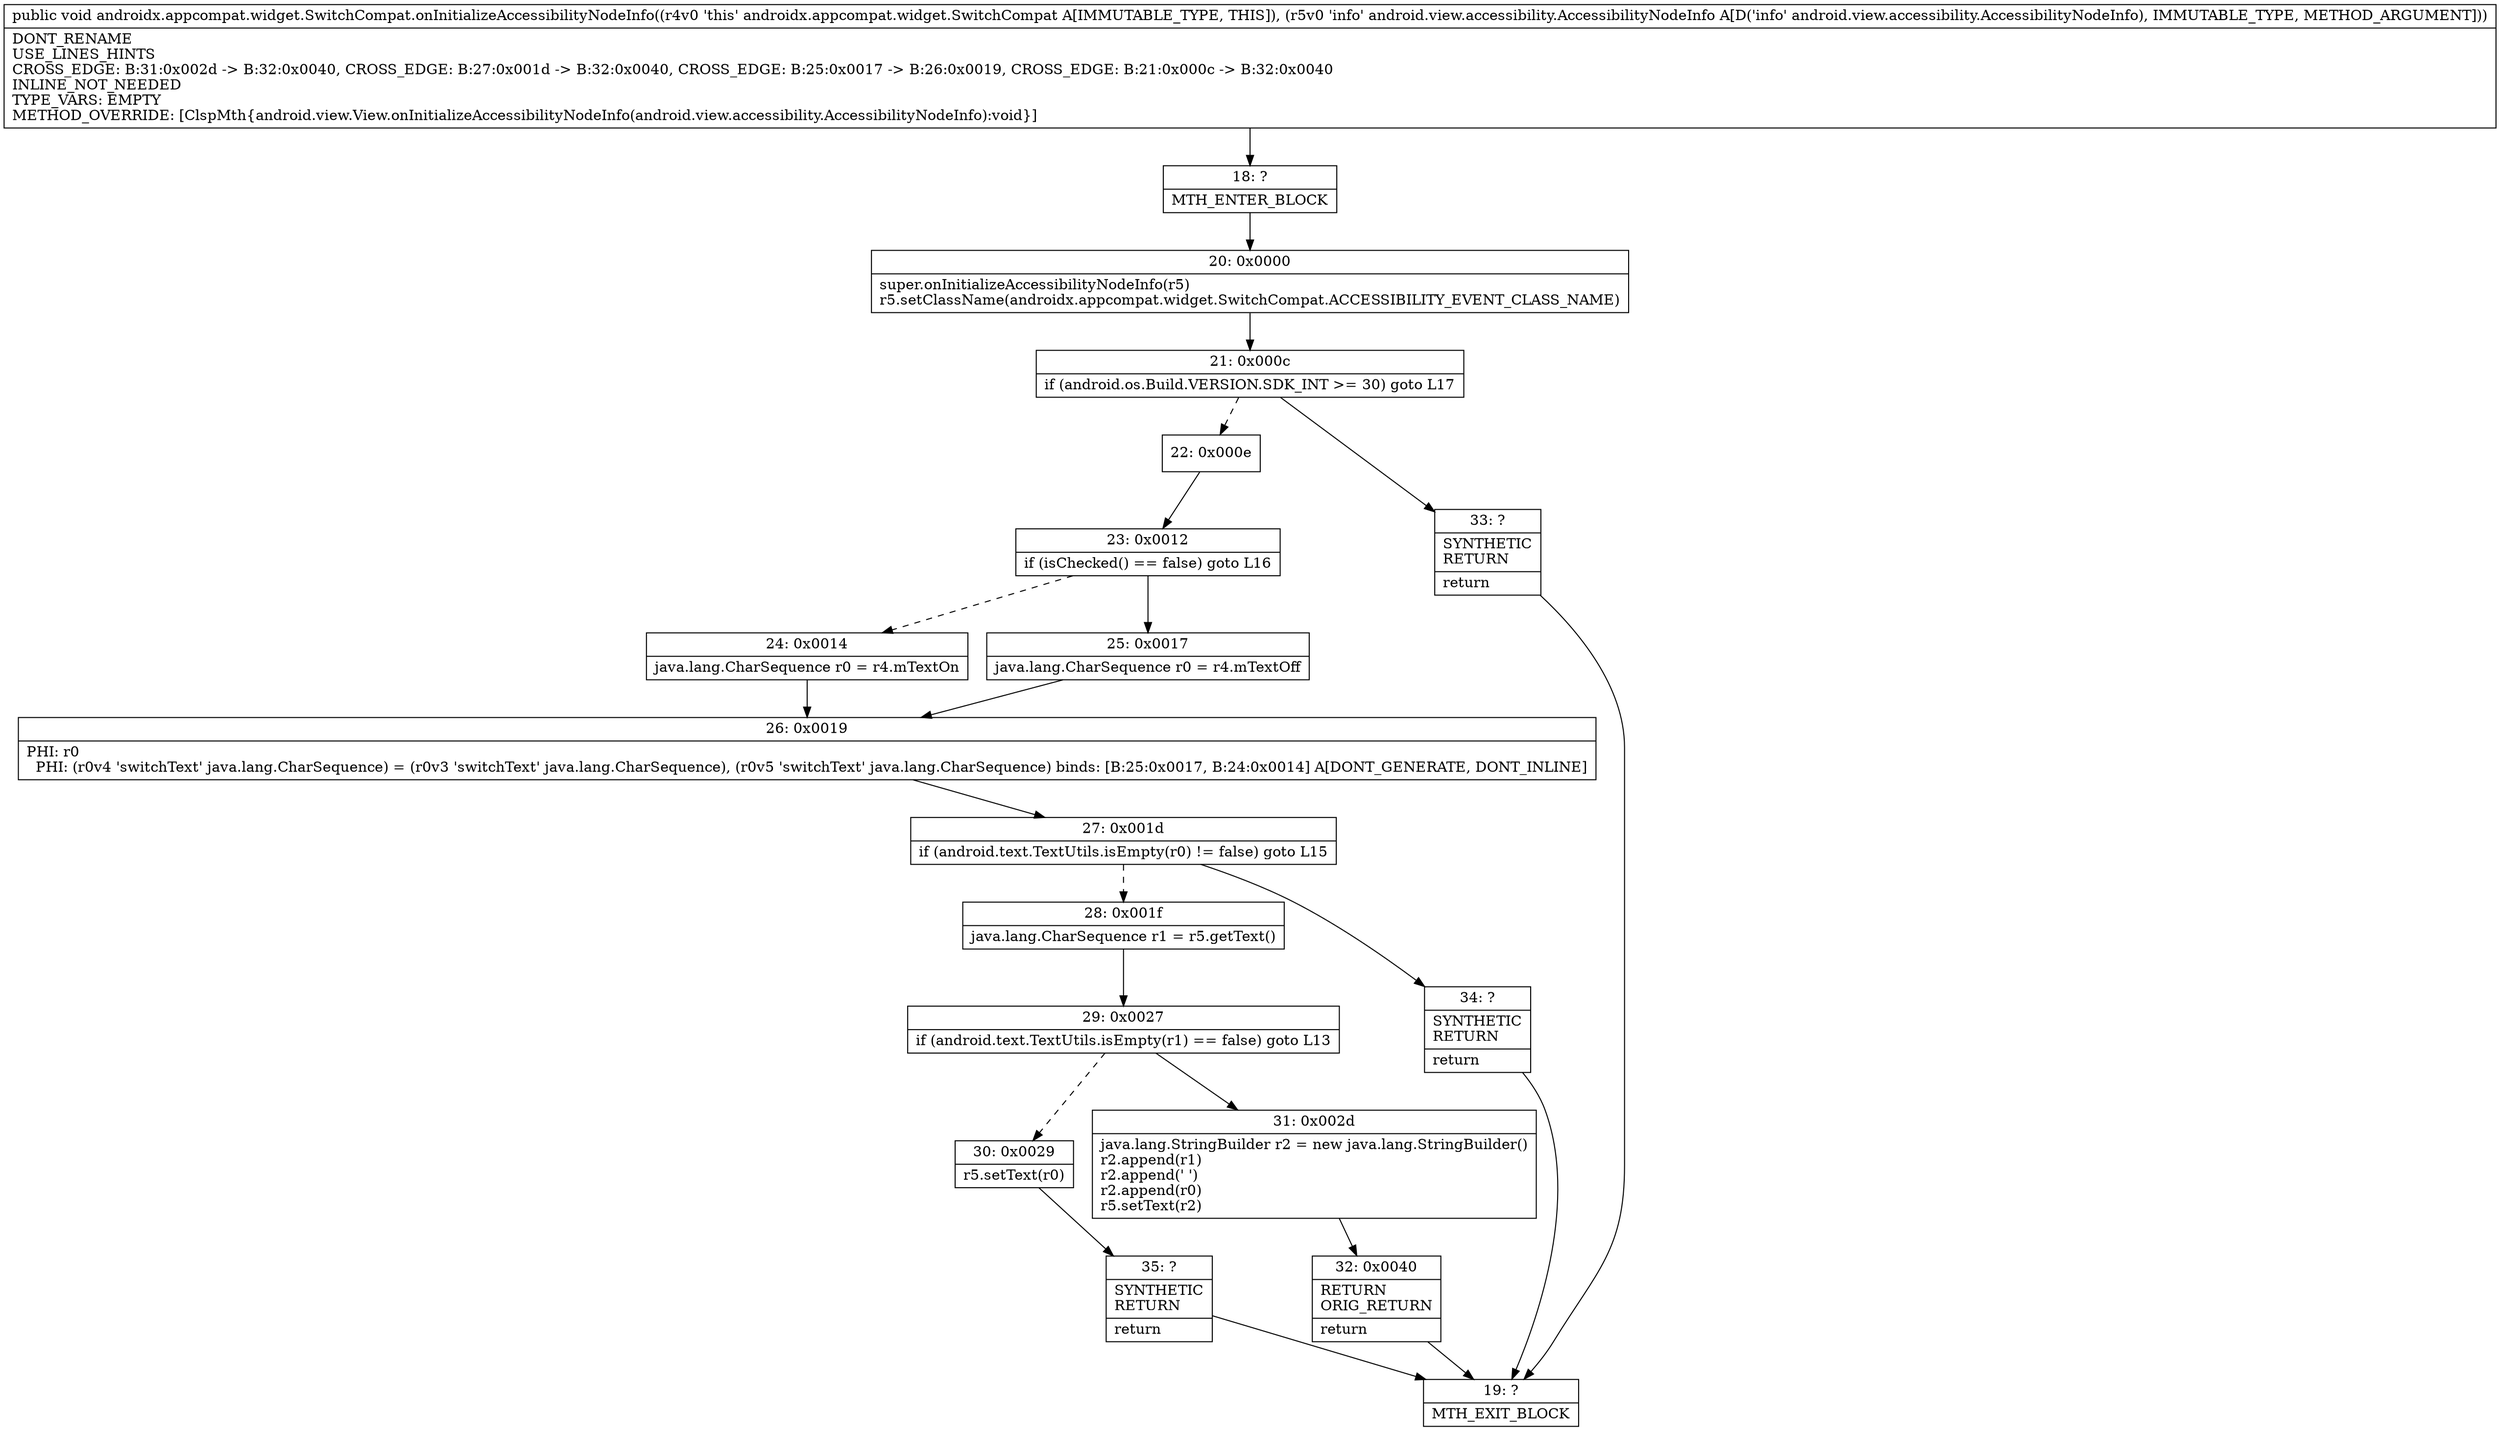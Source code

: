 digraph "CFG forandroidx.appcompat.widget.SwitchCompat.onInitializeAccessibilityNodeInfo(Landroid\/view\/accessibility\/AccessibilityNodeInfo;)V" {
Node_18 [shape=record,label="{18\:\ ?|MTH_ENTER_BLOCK\l}"];
Node_20 [shape=record,label="{20\:\ 0x0000|super.onInitializeAccessibilityNodeInfo(r5)\lr5.setClassName(androidx.appcompat.widget.SwitchCompat.ACCESSIBILITY_EVENT_CLASS_NAME)\l}"];
Node_21 [shape=record,label="{21\:\ 0x000c|if (android.os.Build.VERSION.SDK_INT \>= 30) goto L17\l}"];
Node_22 [shape=record,label="{22\:\ 0x000e}"];
Node_23 [shape=record,label="{23\:\ 0x0012|if (isChecked() == false) goto L16\l}"];
Node_24 [shape=record,label="{24\:\ 0x0014|java.lang.CharSequence r0 = r4.mTextOn\l}"];
Node_26 [shape=record,label="{26\:\ 0x0019|PHI: r0 \l  PHI: (r0v4 'switchText' java.lang.CharSequence) = (r0v3 'switchText' java.lang.CharSequence), (r0v5 'switchText' java.lang.CharSequence) binds: [B:25:0x0017, B:24:0x0014] A[DONT_GENERATE, DONT_INLINE]\l}"];
Node_27 [shape=record,label="{27\:\ 0x001d|if (android.text.TextUtils.isEmpty(r0) != false) goto L15\l}"];
Node_28 [shape=record,label="{28\:\ 0x001f|java.lang.CharSequence r1 = r5.getText()\l}"];
Node_29 [shape=record,label="{29\:\ 0x0027|if (android.text.TextUtils.isEmpty(r1) == false) goto L13\l}"];
Node_30 [shape=record,label="{30\:\ 0x0029|r5.setText(r0)\l}"];
Node_35 [shape=record,label="{35\:\ ?|SYNTHETIC\lRETURN\l|return\l}"];
Node_19 [shape=record,label="{19\:\ ?|MTH_EXIT_BLOCK\l}"];
Node_31 [shape=record,label="{31\:\ 0x002d|java.lang.StringBuilder r2 = new java.lang.StringBuilder()\lr2.append(r1)\lr2.append(' ')\lr2.append(r0)\lr5.setText(r2)\l}"];
Node_32 [shape=record,label="{32\:\ 0x0040|RETURN\lORIG_RETURN\l|return\l}"];
Node_34 [shape=record,label="{34\:\ ?|SYNTHETIC\lRETURN\l|return\l}"];
Node_25 [shape=record,label="{25\:\ 0x0017|java.lang.CharSequence r0 = r4.mTextOff\l}"];
Node_33 [shape=record,label="{33\:\ ?|SYNTHETIC\lRETURN\l|return\l}"];
MethodNode[shape=record,label="{public void androidx.appcompat.widget.SwitchCompat.onInitializeAccessibilityNodeInfo((r4v0 'this' androidx.appcompat.widget.SwitchCompat A[IMMUTABLE_TYPE, THIS]), (r5v0 'info' android.view.accessibility.AccessibilityNodeInfo A[D('info' android.view.accessibility.AccessibilityNodeInfo), IMMUTABLE_TYPE, METHOD_ARGUMENT]))  | DONT_RENAME\lUSE_LINES_HINTS\lCROSS_EDGE: B:31:0x002d \-\> B:32:0x0040, CROSS_EDGE: B:27:0x001d \-\> B:32:0x0040, CROSS_EDGE: B:25:0x0017 \-\> B:26:0x0019, CROSS_EDGE: B:21:0x000c \-\> B:32:0x0040\lINLINE_NOT_NEEDED\lTYPE_VARS: EMPTY\lMETHOD_OVERRIDE: [ClspMth\{android.view.View.onInitializeAccessibilityNodeInfo(android.view.accessibility.AccessibilityNodeInfo):void\}]\l}"];
MethodNode -> Node_18;Node_18 -> Node_20;
Node_20 -> Node_21;
Node_21 -> Node_22[style=dashed];
Node_21 -> Node_33;
Node_22 -> Node_23;
Node_23 -> Node_24[style=dashed];
Node_23 -> Node_25;
Node_24 -> Node_26;
Node_26 -> Node_27;
Node_27 -> Node_28[style=dashed];
Node_27 -> Node_34;
Node_28 -> Node_29;
Node_29 -> Node_30[style=dashed];
Node_29 -> Node_31;
Node_30 -> Node_35;
Node_35 -> Node_19;
Node_31 -> Node_32;
Node_32 -> Node_19;
Node_34 -> Node_19;
Node_25 -> Node_26;
Node_33 -> Node_19;
}

